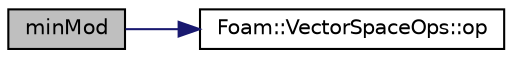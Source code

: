 digraph "minMod"
{
  bgcolor="transparent";
  edge [fontname="Helvetica",fontsize="10",labelfontname="Helvetica",labelfontsize="10"];
  node [fontname="Helvetica",fontsize="10",shape=record];
  rankdir="LR";
  Node142759 [label="minMod",height=0.2,width=0.4,color="black", fillcolor="grey75", style="filled", fontcolor="black"];
  Node142759 -> Node142760 [color="midnightblue",fontsize="10",style="solid",fontname="Helvetica"];
  Node142760 [label="Foam::VectorSpaceOps::op",height=0.2,width=0.4,color="black",URL="$a29821.html#aef2a46a017ad4534c0bc7f167f9d3ed4"];
}
